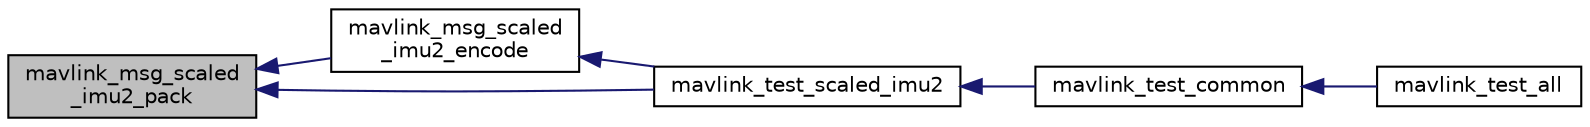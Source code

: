 digraph "mavlink_msg_scaled_imu2_pack"
{
 // INTERACTIVE_SVG=YES
  edge [fontname="Helvetica",fontsize="10",labelfontname="Helvetica",labelfontsize="10"];
  node [fontname="Helvetica",fontsize="10",shape=record];
  rankdir="LR";
  Node1 [label="mavlink_msg_scaled\l_imu2_pack",height=0.2,width=0.4,color="black", fillcolor="grey75", style="filled", fontcolor="black"];
  Node1 -> Node2 [dir="back",color="midnightblue",fontsize="10",style="solid",fontname="Helvetica"];
  Node2 [label="mavlink_msg_scaled\l_imu2_encode",height=0.2,width=0.4,color="black", fillcolor="white", style="filled",URL="$mavlink__msg__scaled__imu2_8h.html#a43b0baa572169b049a112ea8464ed864",tooltip="Encode a scaled_imu2 struct. "];
  Node2 -> Node3 [dir="back",color="midnightblue",fontsize="10",style="solid",fontname="Helvetica"];
  Node3 [label="mavlink_test_scaled_imu2",height=0.2,width=0.4,color="black", fillcolor="white", style="filled",URL="$common_2testsuite_8h.html#a36505006a142f5f7fb5f812813203b4a"];
  Node3 -> Node4 [dir="back",color="midnightblue",fontsize="10",style="solid",fontname="Helvetica"];
  Node4 [label="mavlink_test_common",height=0.2,width=0.4,color="black", fillcolor="white", style="filled",URL="$common_2testsuite_8h.html#af349432601ac003d2c80a69c100c70a4"];
  Node4 -> Node5 [dir="back",color="midnightblue",fontsize="10",style="solid",fontname="Helvetica"];
  Node5 [label="mavlink_test_all",height=0.2,width=0.4,color="black", fillcolor="white", style="filled",URL="$common_2testsuite_8h.html#a4cc77b6c343679298da5d3c2b4e48759"];
  Node1 -> Node3 [dir="back",color="midnightblue",fontsize="10",style="solid",fontname="Helvetica"];
}
